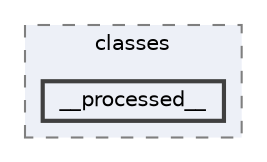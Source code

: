 digraph "src/classes/__processed__"
{
 // LATEX_PDF_SIZE
  bgcolor="transparent";
  edge [fontname=Helvetica,fontsize=10,labelfontname=Helvetica,labelfontsize=10];
  node [fontname=Helvetica,fontsize=10,shape=box,height=0.2,width=0.4];
  compound=true
  subgraph clusterdir_018e9aafb459e6e1a4953404cb0c0b1d {
    graph [ bgcolor="#edf0f7", pencolor="grey50", label="classes", fontname=Helvetica,fontsize=10 style="filled,dashed", URL="dir_018e9aafb459e6e1a4953404cb0c0b1d.html",tooltip=""]
  dir_1f9c35812fb239fb81fc9b88f5737914 [label="__processed__", fillcolor="#edf0f7", color="grey25", style="filled,bold", URL="dir_1f9c35812fb239fb81fc9b88f5737914.html",tooltip=""];
  }
}
